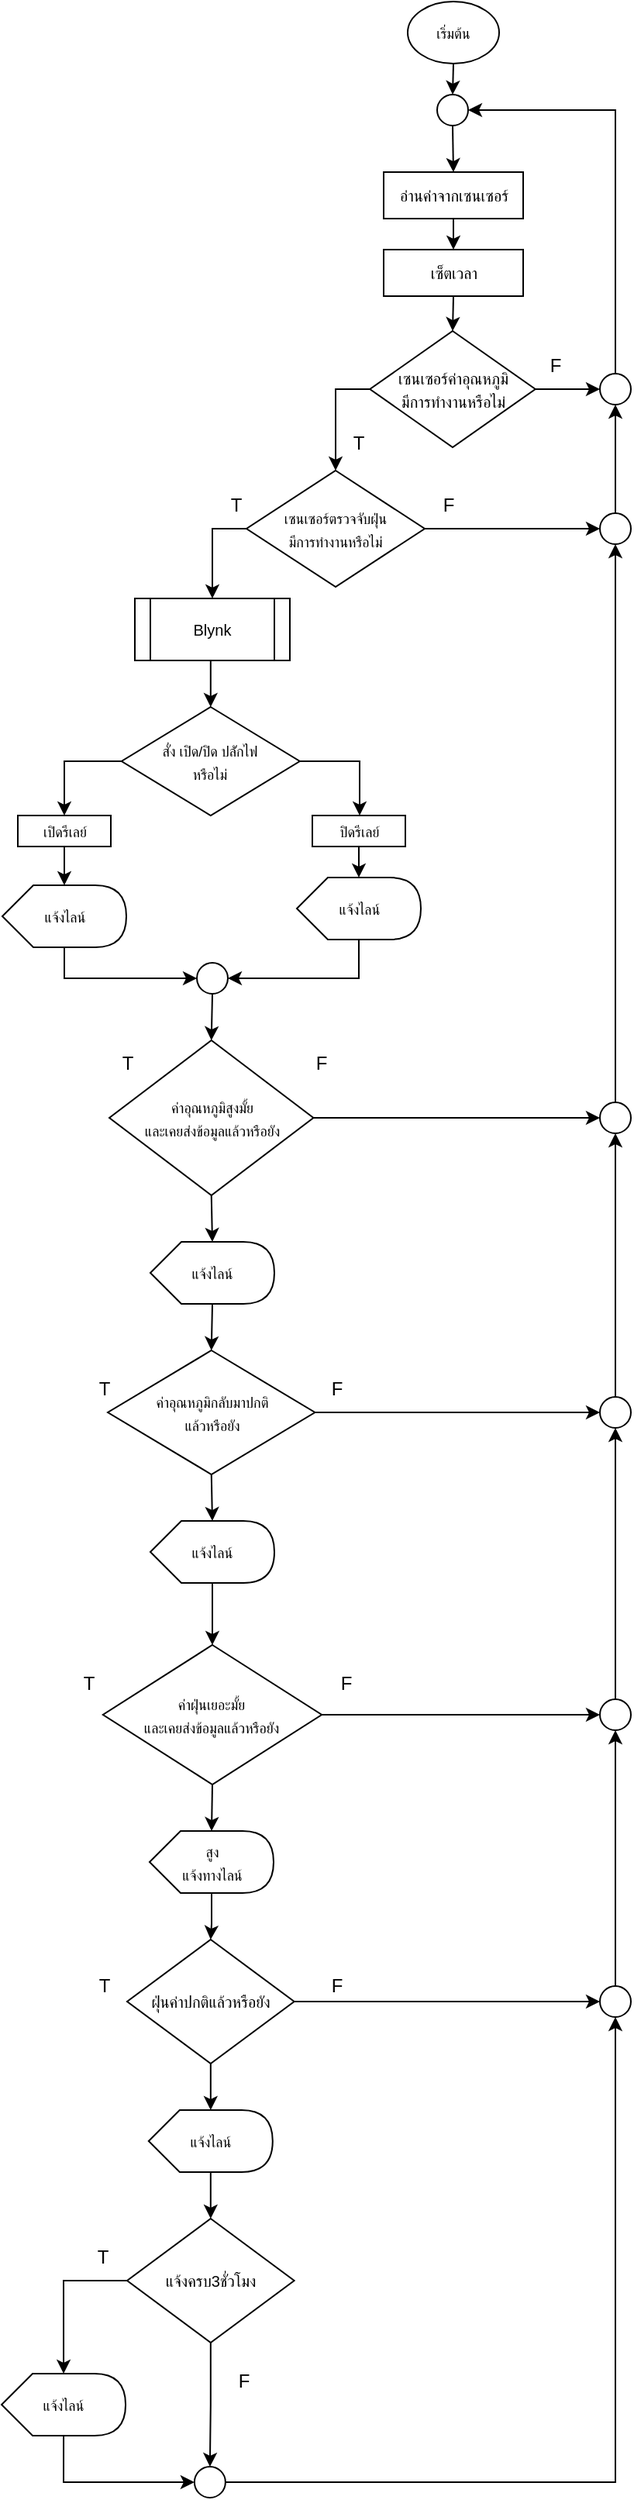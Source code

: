 <mxfile version="24.0.5" type="github">
  <diagram name="หน้า-1" id="D38iJYiWYoByJKxBrV8E">
    <mxGraphModel dx="1290" dy="522" grid="1" gridSize="10" guides="1" tooltips="1" connect="1" arrows="1" fold="1" page="1" pageScale="1" pageWidth="827" pageHeight="1169" math="0" shadow="0">
      <root>
        <mxCell id="0" />
        <mxCell id="1" parent="0" />
        <mxCell id="itMPRGRReH19wazTR6ho-6" style="edgeStyle=orthogonalEdgeStyle;rounded=0;orthogonalLoop=1;jettySize=auto;html=1;exitX=0.5;exitY=1;exitDx=0;exitDy=0;entryX=0.5;entryY=0;entryDx=0;entryDy=0;" parent="1" source="itMPRGRReH19wazTR6ho-1" target="itMPRGRReH19wazTR6ho-2" edge="1">
          <mxGeometry relative="1" as="geometry" />
        </mxCell>
        <mxCell id="itMPRGRReH19wazTR6ho-1" value="&lt;font style=&quot;font-size: 9px;&quot;&gt;เริ่มต้น&lt;/font&gt;" style="ellipse;whiteSpace=wrap;html=1;" parent="1" vertex="1">
          <mxGeometry x="406" width="59" height="40" as="geometry" />
        </mxCell>
        <mxCell id="kBjb4BSSJKRSB1lDl4Vc-3" style="edgeStyle=orthogonalEdgeStyle;rounded=0;orthogonalLoop=1;jettySize=auto;html=1;exitX=0.5;exitY=1;exitDx=0;exitDy=0;entryX=0.5;entryY=0;entryDx=0;entryDy=0;" parent="1" source="itMPRGRReH19wazTR6ho-2" target="itMPRGRReH19wazTR6ho-10" edge="1">
          <mxGeometry relative="1" as="geometry" />
        </mxCell>
        <mxCell id="itMPRGRReH19wazTR6ho-2" value="" style="ellipse;whiteSpace=wrap;html=1;aspect=fixed;" parent="1" vertex="1">
          <mxGeometry x="425" y="60" width="20" height="20" as="geometry" />
        </mxCell>
        <mxCell id="kBjb4BSSJKRSB1lDl4Vc-25" style="edgeStyle=orthogonalEdgeStyle;rounded=0;orthogonalLoop=1;jettySize=auto;html=1;exitX=0.5;exitY=1;exitDx=0;exitDy=0;entryX=0.5;entryY=0;entryDx=0;entryDy=0;" parent="1" source="itMPRGRReH19wazTR6ho-3" target="kBjb4BSSJKRSB1lDl4Vc-22" edge="1">
          <mxGeometry relative="1" as="geometry" />
        </mxCell>
        <mxCell id="itMPRGRReH19wazTR6ho-3" value="&lt;font size=&quot;1&quot;&gt;Blynk&lt;/font&gt;" style="shape=process;whiteSpace=wrap;html=1;backgroundOutline=1;" parent="1" vertex="1">
          <mxGeometry x="230" y="385" width="100" height="40" as="geometry" />
        </mxCell>
        <mxCell id="kBjb4BSSJKRSB1lDl4Vc-5" style="edgeStyle=orthogonalEdgeStyle;rounded=0;orthogonalLoop=1;jettySize=auto;html=1;exitX=0.5;exitY=1;exitDx=0;exitDy=0;entryX=0.5;entryY=0;entryDx=0;entryDy=0;" parent="1" source="itMPRGRReH19wazTR6ho-10" target="kBjb4BSSJKRSB1lDl4Vc-4" edge="1">
          <mxGeometry relative="1" as="geometry" />
        </mxCell>
        <mxCell id="itMPRGRReH19wazTR6ho-10" value="&lt;font size=&quot;1&quot;&gt;อ่านค่าจากเซนเซอร์&lt;/font&gt;" style="rounded=0;whiteSpace=wrap;html=1;" parent="1" vertex="1">
          <mxGeometry x="390.5" y="110" width="90" height="30" as="geometry" />
        </mxCell>
        <mxCell id="kBjb4BSSJKRSB1lDl4Vc-131" style="edgeStyle=orthogonalEdgeStyle;rounded=0;orthogonalLoop=1;jettySize=auto;html=1;exitX=0;exitY=0.5;exitDx=0;exitDy=0;entryX=0.5;entryY=0;entryDx=0;entryDy=0;" parent="1" source="itMPRGRReH19wazTR6ho-18" target="itMPRGRReH19wazTR6ho-3" edge="1">
          <mxGeometry relative="1" as="geometry" />
        </mxCell>
        <mxCell id="kBjb4BSSJKRSB1lDl4Vc-167" style="edgeStyle=orthogonalEdgeStyle;rounded=0;orthogonalLoop=1;jettySize=auto;html=1;exitX=1;exitY=0.5;exitDx=0;exitDy=0;entryX=0;entryY=0.5;entryDx=0;entryDy=0;" parent="1" source="itMPRGRReH19wazTR6ho-18" target="kBjb4BSSJKRSB1lDl4Vc-166" edge="1">
          <mxGeometry relative="1" as="geometry" />
        </mxCell>
        <mxCell id="itMPRGRReH19wazTR6ho-18" value="&lt;font style=&quot;font-size: 9px;&quot;&gt;เซนเซอร์ตรวจจับฝุ่น&lt;/font&gt;&lt;div&gt;&lt;font style=&quot;&quot;&gt;&lt;font style=&quot;font-size: 9px;&quot;&gt;มีการทำงานหรือไม่&lt;/font&gt;&lt;br&gt;&lt;/font&gt;&lt;/div&gt;" style="rhombus;whiteSpace=wrap;html=1;" parent="1" vertex="1">
          <mxGeometry x="302" y="302.5" width="115" height="75" as="geometry" />
        </mxCell>
        <mxCell id="kBjb4BSSJKRSB1lDl4Vc-130" style="edgeStyle=orthogonalEdgeStyle;rounded=0;orthogonalLoop=1;jettySize=auto;html=1;exitX=0;exitY=0.5;exitDx=0;exitDy=0;entryX=0.5;entryY=0;entryDx=0;entryDy=0;" parent="1" source="itMPRGRReH19wazTR6ho-20" target="itMPRGRReH19wazTR6ho-18" edge="1">
          <mxGeometry relative="1" as="geometry" />
        </mxCell>
        <mxCell id="kBjb4BSSJKRSB1lDl4Vc-172" style="edgeStyle=orthogonalEdgeStyle;rounded=0;orthogonalLoop=1;jettySize=auto;html=1;exitX=1;exitY=0.5;exitDx=0;exitDy=0;entryX=0;entryY=0.5;entryDx=0;entryDy=0;" parent="1" source="itMPRGRReH19wazTR6ho-20" target="kBjb4BSSJKRSB1lDl4Vc-168" edge="1">
          <mxGeometry relative="1" as="geometry" />
        </mxCell>
        <mxCell id="itMPRGRReH19wazTR6ho-20" value="&lt;font size=&quot;1&quot;&gt;เซนเซอร์ค่าอุณหภูมิ&lt;/font&gt;&lt;div&gt;&lt;font size=&quot;1&quot;&gt;มีการทำงานหรือไม่&lt;/font&gt;&lt;/div&gt;" style="rhombus;whiteSpace=wrap;html=1;" parent="1" vertex="1">
          <mxGeometry x="381.63" y="212.5" width="106.75" height="75" as="geometry" />
        </mxCell>
        <mxCell id="itMPRGRReH19wazTR6ho-49" value="T" style="text;html=1;align=center;verticalAlign=middle;resizable=0;points=[];autosize=1;strokeColor=none;fillColor=none;" parent="1" vertex="1">
          <mxGeometry x="209.5" y="670" width="30" height="30" as="geometry" />
        </mxCell>
        <mxCell id="itMPRGRReH19wazTR6ho-50" value="F" style="text;html=1;align=center;verticalAlign=middle;resizable=0;points=[];autosize=1;strokeColor=none;fillColor=none;" parent="1" vertex="1">
          <mxGeometry x="485.5" y="220" width="30" height="30" as="geometry" />
        </mxCell>
        <mxCell id="itMPRGRReH19wazTR6ho-51" value="F" style="text;html=1;align=center;verticalAlign=middle;resizable=0;points=[];autosize=1;strokeColor=none;fillColor=none;" parent="1" vertex="1">
          <mxGeometry x="335" y="670" width="30" height="30" as="geometry" />
        </mxCell>
        <mxCell id="itMPRGRReH19wazTR6ho-78" value="F" style="text;html=1;align=center;verticalAlign=middle;resizable=0;points=[];autosize=1;strokeColor=none;fillColor=none;" parent="1" vertex="1">
          <mxGeometry x="350.57" y="1070" width="30" height="30" as="geometry" />
        </mxCell>
        <mxCell id="itMPRGRReH19wazTR6ho-81" value="T" style="text;html=1;align=center;verticalAlign=middle;resizable=0;points=[];autosize=1;strokeColor=none;fillColor=none;" parent="1" vertex="1">
          <mxGeometry x="194.5" y="1265" width="30" height="30" as="geometry" />
        </mxCell>
        <mxCell id="kBjb4BSSJKRSB1lDl4Vc-6" style="edgeStyle=orthogonalEdgeStyle;rounded=0;orthogonalLoop=1;jettySize=auto;html=1;exitX=0.5;exitY=1;exitDx=0;exitDy=0;entryX=0.5;entryY=0;entryDx=0;entryDy=0;" parent="1" source="kBjb4BSSJKRSB1lDl4Vc-4" target="itMPRGRReH19wazTR6ho-20" edge="1">
          <mxGeometry relative="1" as="geometry" />
        </mxCell>
        <mxCell id="kBjb4BSSJKRSB1lDl4Vc-4" value="&lt;font size=&quot;1&quot;&gt;เซ็ตเวลา&lt;/font&gt;" style="rounded=0;whiteSpace=wrap;html=1;" parent="1" vertex="1">
          <mxGeometry x="390.5" y="160" width="90" height="30" as="geometry" />
        </mxCell>
        <mxCell id="kBjb4BSSJKRSB1lDl4Vc-208" style="edgeStyle=orthogonalEdgeStyle;rounded=0;orthogonalLoop=1;jettySize=auto;html=1;exitX=0;exitY=0;exitDx=40;exitDy=40;exitPerimeter=0;entryX=0.5;entryY=0;entryDx=0;entryDy=0;" parent="1" source="kBjb4BSSJKRSB1lDl4Vc-8" target="kBjb4BSSJKRSB1lDl4Vc-178" edge="1">
          <mxGeometry relative="1" as="geometry" />
        </mxCell>
        <mxCell id="kBjb4BSSJKRSB1lDl4Vc-8" value="&lt;font style=&quot;font-size: 9px;&quot;&gt;แจ้งไลน์&lt;/font&gt;" style="shape=display;whiteSpace=wrap;html=1;" parent="1" vertex="1">
          <mxGeometry x="240" y="800" width="80" height="40" as="geometry" />
        </mxCell>
        <mxCell id="kBjb4BSSJKRSB1lDl4Vc-37" style="edgeStyle=orthogonalEdgeStyle;rounded=0;orthogonalLoop=1;jettySize=auto;html=1;exitX=0;exitY=0.5;exitDx=0;exitDy=0;entryX=0.5;entryY=0;entryDx=0;entryDy=0;" parent="1" source="kBjb4BSSJKRSB1lDl4Vc-22" target="kBjb4BSSJKRSB1lDl4Vc-36" edge="1">
          <mxGeometry relative="1" as="geometry" />
        </mxCell>
        <mxCell id="kBjb4BSSJKRSB1lDl4Vc-40" style="edgeStyle=orthogonalEdgeStyle;rounded=0;orthogonalLoop=1;jettySize=auto;html=1;exitX=1;exitY=0.5;exitDx=0;exitDy=0;entryX=0.5;entryY=0;entryDx=0;entryDy=0;" parent="1" source="kBjb4BSSJKRSB1lDl4Vc-22" target="kBjb4BSSJKRSB1lDl4Vc-38" edge="1">
          <mxGeometry relative="1" as="geometry">
            <Array as="points">
              <mxPoint x="375" y="490" />
              <mxPoint x="375" y="525" />
            </Array>
          </mxGeometry>
        </mxCell>
        <mxCell id="kBjb4BSSJKRSB1lDl4Vc-22" value="&lt;font style=&quot;font-size: 9px;&quot;&gt;สั่ง เปิด/ปิด ปลัํกไฟ&lt;/font&gt;&lt;div&gt;&lt;font style=&quot;font-size: 9px;&quot;&gt;หรือไม่&lt;/font&gt;&lt;/div&gt;" style="rhombus;whiteSpace=wrap;html=1;" parent="1" vertex="1">
          <mxGeometry x="221.4" y="455" width="115" height="70" as="geometry" />
        </mxCell>
        <mxCell id="kBjb4BSSJKRSB1lDl4Vc-195" style="edgeStyle=orthogonalEdgeStyle;rounded=0;orthogonalLoop=1;jettySize=auto;html=1;exitX=1;exitY=0.5;exitDx=0;exitDy=0;entryX=0;entryY=0.5;entryDx=0;entryDy=0;" parent="1" source="kBjb4BSSJKRSB1lDl4Vc-27" target="kBjb4BSSJKRSB1lDl4Vc-194" edge="1">
          <mxGeometry relative="1" as="geometry">
            <Array as="points">
              <mxPoint x="530" y="1105" />
            </Array>
          </mxGeometry>
        </mxCell>
        <mxCell id="kBjb4BSSJKRSB1lDl4Vc-27" value="&lt;font style=&quot;font-size: 9px;&quot;&gt;ค่าฝุ่นเยอะมั้ย&lt;/font&gt;&lt;div&gt;&lt;span style=&quot;font-size: 9px;&quot;&gt;และเคยส่งข้อมูลแล้วหรือยัง&lt;/span&gt;&lt;font size=&quot;1&quot;&gt;&lt;br&gt;&lt;/font&gt;&lt;/div&gt;" style="rhombus;whiteSpace=wrap;html=1;" parent="1" vertex="1">
          <mxGeometry x="209.42" y="1060" width="141.15" height="90" as="geometry" />
        </mxCell>
        <mxCell id="kBjb4BSSJKRSB1lDl4Vc-185" style="edgeStyle=orthogonalEdgeStyle;rounded=0;orthogonalLoop=1;jettySize=auto;html=1;exitX=1;exitY=0.5;exitDx=0;exitDy=0;entryX=0;entryY=0.5;entryDx=0;entryDy=0;" parent="1" source="kBjb4BSSJKRSB1lDl4Vc-28" target="kBjb4BSSJKRSB1lDl4Vc-184" edge="1">
          <mxGeometry relative="1" as="geometry" />
        </mxCell>
        <mxCell id="kBjb4BSSJKRSB1lDl4Vc-28" value="&lt;span style=&quot;font-size: 9px;&quot;&gt;ค่าอุณหภูมิสูงมั้ย&lt;/span&gt;&lt;div&gt;&lt;span style=&quot;font-size: 9px;&quot;&gt;และเคยส่งข้อมูลแล้วหรือยัง&lt;/span&gt;&lt;/div&gt;" style="rhombus;whiteSpace=wrap;html=1;" parent="1" vertex="1">
          <mxGeometry x="213.54" y="670" width="131.66" height="100" as="geometry" />
        </mxCell>
        <mxCell id="kBjb4BSSJKRSB1lDl4Vc-30" value="F" style="text;html=1;align=center;verticalAlign=middle;resizable=0;points=[];autosize=1;strokeColor=none;fillColor=none;" parent="1" vertex="1">
          <mxGeometry x="344.5" y="1265" width="30" height="30" as="geometry" />
        </mxCell>
        <mxCell id="kBjb4BSSJKRSB1lDl4Vc-197" style="edgeStyle=orthogonalEdgeStyle;rounded=0;orthogonalLoop=1;jettySize=auto;html=1;exitX=0;exitY=0;exitDx=40;exitDy=40;exitPerimeter=0;" parent="1" source="kBjb4BSSJKRSB1lDl4Vc-33" target="kBjb4BSSJKRSB1lDl4Vc-146" edge="1">
          <mxGeometry relative="1" as="geometry" />
        </mxCell>
        <mxCell id="kBjb4BSSJKRSB1lDl4Vc-33" value="&lt;font style=&quot;font-size: 9px;&quot;&gt;สูง&lt;/font&gt;&lt;div&gt;&lt;font style=&quot;font-size: 9px;&quot;&gt;แจ้งทางไลน์&lt;br&gt;&lt;/font&gt;&lt;/div&gt;" style="shape=display;whiteSpace=wrap;html=1;" parent="1" vertex="1">
          <mxGeometry x="239.5" y="1180" width="80" height="40" as="geometry" />
        </mxCell>
        <mxCell id="kBjb4BSSJKRSB1lDl4Vc-44" style="edgeStyle=orthogonalEdgeStyle;rounded=0;orthogonalLoop=1;jettySize=auto;html=1;exitX=0.5;exitY=1;exitDx=0;exitDy=0;" parent="1" source="kBjb4BSSJKRSB1lDl4Vc-36" target="kBjb4BSSJKRSB1lDl4Vc-41" edge="1">
          <mxGeometry relative="1" as="geometry" />
        </mxCell>
        <mxCell id="kBjb4BSSJKRSB1lDl4Vc-36" value="&lt;font style=&quot;font-size: 9px;&quot;&gt;เปิดรีเลย์&lt;/font&gt;" style="rounded=0;whiteSpace=wrap;html=1;" parent="1" vertex="1">
          <mxGeometry x="154.5" y="525" width="60" height="20" as="geometry" />
        </mxCell>
        <mxCell id="kBjb4BSSJKRSB1lDl4Vc-38" value="&lt;font style=&quot;font-size: 9px;&quot;&gt;ปิดรีเลย์&lt;/font&gt;" style="rounded=0;whiteSpace=wrap;html=1;" parent="1" vertex="1">
          <mxGeometry x="344.5" y="525" width="60" height="20" as="geometry" />
        </mxCell>
        <mxCell id="kBjb4BSSJKRSB1lDl4Vc-46" style="edgeStyle=orthogonalEdgeStyle;rounded=0;orthogonalLoop=1;jettySize=auto;html=1;exitX=0;exitY=0;exitDx=40;exitDy=40;exitPerimeter=0;entryX=0;entryY=0.5;entryDx=0;entryDy=0;" parent="1" source="kBjb4BSSJKRSB1lDl4Vc-41" target="kBjb4BSSJKRSB1lDl4Vc-45" edge="1">
          <mxGeometry relative="1" as="geometry" />
        </mxCell>
        <mxCell id="kBjb4BSSJKRSB1lDl4Vc-41" value="&lt;font style=&quot;font-size: 9px;&quot;&gt;แจ้งไลน์&lt;/font&gt;" style="shape=display;whiteSpace=wrap;html=1;" parent="1" vertex="1">
          <mxGeometry x="144.5" y="570" width="80" height="40" as="geometry" />
        </mxCell>
        <mxCell id="kBjb4BSSJKRSB1lDl4Vc-47" style="edgeStyle=orthogonalEdgeStyle;rounded=0;orthogonalLoop=1;jettySize=auto;html=1;exitX=0;exitY=0;exitDx=40;exitDy=40;exitPerimeter=0;entryX=1;entryY=0.5;entryDx=0;entryDy=0;" parent="1" source="kBjb4BSSJKRSB1lDl4Vc-42" target="kBjb4BSSJKRSB1lDl4Vc-45" edge="1">
          <mxGeometry relative="1" as="geometry" />
        </mxCell>
        <mxCell id="kBjb4BSSJKRSB1lDl4Vc-42" value="&lt;font style=&quot;font-size: 9px;&quot;&gt;แจ้งไลน์&lt;/font&gt;" style="shape=display;whiteSpace=wrap;html=1;" parent="1" vertex="1">
          <mxGeometry x="334.5" y="565" width="80" height="40" as="geometry" />
        </mxCell>
        <mxCell id="kBjb4BSSJKRSB1lDl4Vc-43" style="edgeStyle=orthogonalEdgeStyle;rounded=0;orthogonalLoop=1;jettySize=auto;html=1;exitX=0.5;exitY=1;exitDx=0;exitDy=0;entryX=0;entryY=0;entryDx=40;entryDy=0;entryPerimeter=0;" parent="1" source="kBjb4BSSJKRSB1lDl4Vc-38" target="kBjb4BSSJKRSB1lDl4Vc-42" edge="1">
          <mxGeometry relative="1" as="geometry" />
        </mxCell>
        <mxCell id="kBjb4BSSJKRSB1lDl4Vc-132" style="edgeStyle=orthogonalEdgeStyle;rounded=0;orthogonalLoop=1;jettySize=auto;html=1;exitX=0.5;exitY=1;exitDx=0;exitDy=0;entryX=0.5;entryY=0;entryDx=0;entryDy=0;" parent="1" source="kBjb4BSSJKRSB1lDl4Vc-45" target="kBjb4BSSJKRSB1lDl4Vc-28" edge="1">
          <mxGeometry relative="1" as="geometry" />
        </mxCell>
        <mxCell id="kBjb4BSSJKRSB1lDl4Vc-45" value="" style="ellipse;whiteSpace=wrap;html=1;aspect=fixed;" parent="1" vertex="1">
          <mxGeometry x="270" y="620" width="20" height="20" as="geometry" />
        </mxCell>
        <mxCell id="kBjb4BSSJKRSB1lDl4Vc-56" value="T" style="text;html=1;align=center;verticalAlign=middle;resizable=0;points=[];autosize=1;strokeColor=none;fillColor=none;" parent="1" vertex="1">
          <mxGeometry x="184.5" y="1070" width="30" height="30" as="geometry" />
        </mxCell>
        <mxCell id="kBjb4BSSJKRSB1lDl4Vc-201" style="edgeStyle=orthogonalEdgeStyle;rounded=0;orthogonalLoop=1;jettySize=auto;html=1;exitX=1;exitY=0.5;exitDx=0;exitDy=0;entryX=0.5;entryY=1;entryDx=0;entryDy=0;" parent="1" source="kBjb4BSSJKRSB1lDl4Vc-64" target="kBjb4BSSJKRSB1lDl4Vc-198" edge="1">
          <mxGeometry relative="1" as="geometry" />
        </mxCell>
        <mxCell id="kBjb4BSSJKRSB1lDl4Vc-64" value="" style="ellipse;whiteSpace=wrap;html=1;aspect=fixed;" parent="1" vertex="1">
          <mxGeometry x="268.44" y="1590" width="20" height="20" as="geometry" />
        </mxCell>
        <mxCell id="kBjb4BSSJKRSB1lDl4Vc-128" value="T" style="text;html=1;align=center;verticalAlign=middle;resizable=0;points=[];autosize=1;strokeColor=none;fillColor=none;" parent="1" vertex="1">
          <mxGeometry x="359" y="270" width="30" height="30" as="geometry" />
        </mxCell>
        <mxCell id="kBjb4BSSJKRSB1lDl4Vc-199" style="edgeStyle=orthogonalEdgeStyle;rounded=0;orthogonalLoop=1;jettySize=auto;html=1;exitX=1;exitY=0.5;exitDx=0;exitDy=0;entryX=0;entryY=0.5;entryDx=0;entryDy=0;" parent="1" source="kBjb4BSSJKRSB1lDl4Vc-146" target="kBjb4BSSJKRSB1lDl4Vc-198" edge="1">
          <mxGeometry relative="1" as="geometry" />
        </mxCell>
        <mxCell id="kBjb4BSSJKRSB1lDl4Vc-146" value="&lt;font size=&quot;1&quot;&gt;ฝุ่นค่าปกติแล้วหรือยัง&lt;/font&gt;" style="rhombus;whiteSpace=wrap;html=1;" parent="1" vertex="1">
          <mxGeometry x="225" y="1250" width="107.81" height="80" as="geometry" />
        </mxCell>
        <mxCell id="kBjb4BSSJKRSB1lDl4Vc-214" style="edgeStyle=orthogonalEdgeStyle;rounded=0;orthogonalLoop=1;jettySize=auto;html=1;exitX=0;exitY=0;exitDx=40;exitDy=40;exitPerimeter=0;entryX=0.5;entryY=0;entryDx=0;entryDy=0;" parent="1" source="kBjb4BSSJKRSB1lDl4Vc-150" target="kBjb4BSSJKRSB1lDl4Vc-154" edge="1">
          <mxGeometry relative="1" as="geometry" />
        </mxCell>
        <mxCell id="kBjb4BSSJKRSB1lDl4Vc-150" value="&lt;div&gt;&lt;font style=&quot;font-size: 9px;&quot;&gt;แจ้งไลน์&lt;br&gt;&lt;/font&gt;&lt;/div&gt;" style="shape=display;whiteSpace=wrap;html=1;" parent="1" vertex="1">
          <mxGeometry x="238.9" y="1360" width="80" height="40" as="geometry" />
        </mxCell>
        <mxCell id="kBjb4BSSJKRSB1lDl4Vc-160" style="edgeStyle=orthogonalEdgeStyle;rounded=0;orthogonalLoop=1;jettySize=auto;html=1;exitX=0.5;exitY=1;exitDx=0;exitDy=0;entryX=0.5;entryY=0;entryDx=0;entryDy=0;" parent="1" source="kBjb4BSSJKRSB1lDl4Vc-154" target="kBjb4BSSJKRSB1lDl4Vc-64" edge="1">
          <mxGeometry relative="1" as="geometry" />
        </mxCell>
        <mxCell id="kBjb4BSSJKRSB1lDl4Vc-154" value="&lt;font size=&quot;1&quot;&gt;แจ้งครบ3ชั่วโมง&lt;/font&gt;" style="rhombus;whiteSpace=wrap;html=1;" parent="1" vertex="1">
          <mxGeometry x="225.0" y="1430" width="107.81" height="80" as="geometry" />
        </mxCell>
        <mxCell id="kBjb4BSSJKRSB1lDl4Vc-159" style="edgeStyle=orthogonalEdgeStyle;rounded=0;orthogonalLoop=1;jettySize=auto;html=1;exitX=0;exitY=0;exitDx=40;exitDy=40;exitPerimeter=0;entryX=0;entryY=0.5;entryDx=0;entryDy=0;" parent="1" source="kBjb4BSSJKRSB1lDl4Vc-155" target="kBjb4BSSJKRSB1lDl4Vc-64" edge="1">
          <mxGeometry relative="1" as="geometry" />
        </mxCell>
        <mxCell id="kBjb4BSSJKRSB1lDl4Vc-155" value="&lt;div&gt;&lt;font style=&quot;font-size: 9px;&quot;&gt;แจ้งไลน์&lt;br&gt;&lt;/font&gt;&lt;/div&gt;" style="shape=display;whiteSpace=wrap;html=1;" parent="1" vertex="1">
          <mxGeometry x="144.03" y="1530" width="80" height="40" as="geometry" />
        </mxCell>
        <mxCell id="kBjb4BSSJKRSB1lDl4Vc-156" style="edgeStyle=orthogonalEdgeStyle;rounded=0;orthogonalLoop=1;jettySize=auto;html=1;exitX=0;exitY=0.5;exitDx=0;exitDy=0;entryX=0;entryY=0;entryDx=40;entryDy=0;entryPerimeter=0;" parent="1" source="kBjb4BSSJKRSB1lDl4Vc-154" target="kBjb4BSSJKRSB1lDl4Vc-155" edge="1">
          <mxGeometry relative="1" as="geometry" />
        </mxCell>
        <mxCell id="kBjb4BSSJKRSB1lDl4Vc-164" value="T" style="text;html=1;align=center;verticalAlign=middle;resizable=0;points=[];autosize=1;strokeColor=none;fillColor=none;" parent="1" vertex="1">
          <mxGeometry x="194.03" y="1440" width="30" height="30" as="geometry" />
        </mxCell>
        <mxCell id="kBjb4BSSJKRSB1lDl4Vc-165" value="F" style="text;html=1;align=center;verticalAlign=middle;resizable=0;points=[];autosize=1;strokeColor=none;fillColor=none;" parent="1" vertex="1">
          <mxGeometry x="284.53" y="1520" width="30" height="30" as="geometry" />
        </mxCell>
        <mxCell id="kBjb4BSSJKRSB1lDl4Vc-173" style="edgeStyle=orthogonalEdgeStyle;rounded=0;orthogonalLoop=1;jettySize=auto;html=1;exitX=0.5;exitY=0;exitDx=0;exitDy=0;entryX=0.5;entryY=1;entryDx=0;entryDy=0;" parent="1" source="kBjb4BSSJKRSB1lDl4Vc-166" target="kBjb4BSSJKRSB1lDl4Vc-168" edge="1">
          <mxGeometry relative="1" as="geometry" />
        </mxCell>
        <mxCell id="kBjb4BSSJKRSB1lDl4Vc-166" value="" style="ellipse;whiteSpace=wrap;html=1;aspect=fixed;" parent="1" vertex="1">
          <mxGeometry x="530" y="330" width="20" height="20" as="geometry" />
        </mxCell>
        <mxCell id="kBjb4BSSJKRSB1lDl4Vc-174" style="edgeStyle=orthogonalEdgeStyle;rounded=0;orthogonalLoop=1;jettySize=auto;html=1;exitX=0.5;exitY=0;exitDx=0;exitDy=0;entryX=1;entryY=0.5;entryDx=0;entryDy=0;" parent="1" source="kBjb4BSSJKRSB1lDl4Vc-168" target="itMPRGRReH19wazTR6ho-2" edge="1">
          <mxGeometry relative="1" as="geometry" />
        </mxCell>
        <mxCell id="kBjb4BSSJKRSB1lDl4Vc-168" value="" style="ellipse;whiteSpace=wrap;html=1;aspect=fixed;" parent="1" vertex="1">
          <mxGeometry x="530" y="240" width="20" height="20" as="geometry" />
        </mxCell>
        <mxCell id="kBjb4BSSJKRSB1lDl4Vc-175" value="T" style="text;html=1;align=center;verticalAlign=middle;resizable=0;points=[];autosize=1;strokeColor=none;fillColor=none;" parent="1" vertex="1">
          <mxGeometry x="280" y="310" width="30" height="30" as="geometry" />
        </mxCell>
        <mxCell id="kBjb4BSSJKRSB1lDl4Vc-176" value="F" style="text;html=1;align=center;verticalAlign=middle;resizable=0;points=[];autosize=1;strokeColor=none;fillColor=none;" parent="1" vertex="1">
          <mxGeometry x="417" y="310" width="30" height="30" as="geometry" />
        </mxCell>
        <mxCell id="kBjb4BSSJKRSB1lDl4Vc-190" style="edgeStyle=orthogonalEdgeStyle;rounded=0;orthogonalLoop=1;jettySize=auto;html=1;exitX=1;exitY=0.5;exitDx=0;exitDy=0;entryX=0;entryY=0.5;entryDx=0;entryDy=0;" parent="1" source="kBjb4BSSJKRSB1lDl4Vc-178" target="kBjb4BSSJKRSB1lDl4Vc-189" edge="1">
          <mxGeometry relative="1" as="geometry" />
        </mxCell>
        <mxCell id="kBjb4BSSJKRSB1lDl4Vc-178" value="&lt;font style=&quot;font-size: 9px;&quot;&gt;ค่าอุณหภูมิกลับมาปกติ&lt;/font&gt;&lt;div&gt;&lt;font style=&quot;font-size: 9px;&quot;&gt;แล้วหรือยัง&lt;/font&gt;&lt;/div&gt;" style="rhombus;whiteSpace=wrap;html=1;" parent="1" vertex="1">
          <mxGeometry x="212.55" y="870" width="133.65" height="80" as="geometry" />
        </mxCell>
        <mxCell id="kBjb4BSSJKRSB1lDl4Vc-186" style="edgeStyle=orthogonalEdgeStyle;rounded=0;orthogonalLoop=1;jettySize=auto;html=1;exitX=0.5;exitY=0;exitDx=0;exitDy=0;entryX=0.5;entryY=1;entryDx=0;entryDy=0;" parent="1" source="kBjb4BSSJKRSB1lDl4Vc-184" target="kBjb4BSSJKRSB1lDl4Vc-166" edge="1">
          <mxGeometry relative="1" as="geometry" />
        </mxCell>
        <mxCell id="kBjb4BSSJKRSB1lDl4Vc-184" value="" style="ellipse;whiteSpace=wrap;html=1;aspect=fixed;" parent="1" vertex="1">
          <mxGeometry x="530" y="710" width="20" height="20" as="geometry" />
        </mxCell>
        <mxCell id="kBjb4BSSJKRSB1lDl4Vc-210" style="edgeStyle=orthogonalEdgeStyle;rounded=0;orthogonalLoop=1;jettySize=auto;html=1;exitX=0;exitY=0;exitDx=40;exitDy=40;exitPerimeter=0;entryX=0.5;entryY=0;entryDx=0;entryDy=0;" parent="1" source="kBjb4BSSJKRSB1lDl4Vc-187" target="kBjb4BSSJKRSB1lDl4Vc-27" edge="1">
          <mxGeometry relative="1" as="geometry" />
        </mxCell>
        <mxCell id="kBjb4BSSJKRSB1lDl4Vc-187" value="&lt;div&gt;&lt;font style=&quot;font-size: 9px;&quot;&gt;แจ้งไลน์&lt;/font&gt;&lt;/div&gt;" style="shape=display;whiteSpace=wrap;html=1;" parent="1" vertex="1">
          <mxGeometry x="240" y="980" width="80" height="40" as="geometry" />
        </mxCell>
        <mxCell id="kBjb4BSSJKRSB1lDl4Vc-191" style="edgeStyle=orthogonalEdgeStyle;rounded=0;orthogonalLoop=1;jettySize=auto;html=1;exitX=0.5;exitY=0;exitDx=0;exitDy=0;entryX=0.5;entryY=1;entryDx=0;entryDy=0;" parent="1" source="kBjb4BSSJKRSB1lDl4Vc-189" target="kBjb4BSSJKRSB1lDl4Vc-184" edge="1">
          <mxGeometry relative="1" as="geometry" />
        </mxCell>
        <mxCell id="kBjb4BSSJKRSB1lDl4Vc-189" value="" style="ellipse;whiteSpace=wrap;html=1;aspect=fixed;" parent="1" vertex="1">
          <mxGeometry x="530" y="900" width="20" height="20" as="geometry" />
        </mxCell>
        <mxCell id="kBjb4BSSJKRSB1lDl4Vc-196" style="edgeStyle=orthogonalEdgeStyle;rounded=0;orthogonalLoop=1;jettySize=auto;html=1;exitX=0.5;exitY=0;exitDx=0;exitDy=0;entryX=0.5;entryY=1;entryDx=0;entryDy=0;" parent="1" source="kBjb4BSSJKRSB1lDl4Vc-194" target="kBjb4BSSJKRSB1lDl4Vc-189" edge="1">
          <mxGeometry relative="1" as="geometry" />
        </mxCell>
        <mxCell id="kBjb4BSSJKRSB1lDl4Vc-194" value="" style="ellipse;whiteSpace=wrap;html=1;aspect=fixed;" parent="1" vertex="1">
          <mxGeometry x="530" y="1095" width="20" height="20" as="geometry" />
        </mxCell>
        <mxCell id="kBjb4BSSJKRSB1lDl4Vc-200" style="edgeStyle=orthogonalEdgeStyle;rounded=0;orthogonalLoop=1;jettySize=auto;html=1;exitX=0.5;exitY=0;exitDx=0;exitDy=0;entryX=0.5;entryY=1;entryDx=0;entryDy=0;" parent="1" source="kBjb4BSSJKRSB1lDl4Vc-198" target="kBjb4BSSJKRSB1lDl4Vc-194" edge="1">
          <mxGeometry relative="1" as="geometry" />
        </mxCell>
        <mxCell id="kBjb4BSSJKRSB1lDl4Vc-198" value="" style="ellipse;whiteSpace=wrap;html=1;aspect=fixed;" parent="1" vertex="1">
          <mxGeometry x="530" y="1280" width="20" height="20" as="geometry" />
        </mxCell>
        <mxCell id="kBjb4BSSJKRSB1lDl4Vc-202" value="T" style="text;html=1;align=center;verticalAlign=middle;resizable=0;points=[];autosize=1;strokeColor=none;fillColor=none;" parent="1" vertex="1">
          <mxGeometry x="194.5" y="880" width="30" height="30" as="geometry" />
        </mxCell>
        <mxCell id="kBjb4BSSJKRSB1lDl4Vc-204" value="F" style="text;html=1;align=center;verticalAlign=middle;resizable=0;points=[];autosize=1;strokeColor=none;fillColor=none;" parent="1" vertex="1">
          <mxGeometry x="344.5" y="880" width="30" height="30" as="geometry" />
        </mxCell>
        <mxCell id="kBjb4BSSJKRSB1lDl4Vc-206" style="edgeStyle=orthogonalEdgeStyle;rounded=0;orthogonalLoop=1;jettySize=auto;html=1;exitX=0.5;exitY=1;exitDx=0;exitDy=0;entryX=0;entryY=0;entryDx=40;entryDy=0;entryPerimeter=0;" parent="1" source="kBjb4BSSJKRSB1lDl4Vc-28" target="kBjb4BSSJKRSB1lDl4Vc-8" edge="1">
          <mxGeometry relative="1" as="geometry" />
        </mxCell>
        <mxCell id="kBjb4BSSJKRSB1lDl4Vc-209" style="edgeStyle=orthogonalEdgeStyle;rounded=0;orthogonalLoop=1;jettySize=auto;html=1;exitX=0.5;exitY=1;exitDx=0;exitDy=0;entryX=0;entryY=0;entryDx=40;entryDy=0;entryPerimeter=0;" parent="1" source="kBjb4BSSJKRSB1lDl4Vc-178" target="kBjb4BSSJKRSB1lDl4Vc-187" edge="1">
          <mxGeometry relative="1" as="geometry" />
        </mxCell>
        <mxCell id="kBjb4BSSJKRSB1lDl4Vc-213" style="edgeStyle=orthogonalEdgeStyle;rounded=0;orthogonalLoop=1;jettySize=auto;html=1;exitX=0.5;exitY=1;exitDx=0;exitDy=0;entryX=0;entryY=0;entryDx=40;entryDy=0;entryPerimeter=0;" parent="1" source="kBjb4BSSJKRSB1lDl4Vc-27" target="kBjb4BSSJKRSB1lDl4Vc-33" edge="1">
          <mxGeometry relative="1" as="geometry" />
        </mxCell>
        <mxCell id="kBjb4BSSJKRSB1lDl4Vc-215" style="edgeStyle=orthogonalEdgeStyle;rounded=0;orthogonalLoop=1;jettySize=auto;html=1;exitX=0.5;exitY=1;exitDx=0;exitDy=0;entryX=0;entryY=0;entryDx=40;entryDy=0;entryPerimeter=0;" parent="1" source="kBjb4BSSJKRSB1lDl4Vc-146" target="kBjb4BSSJKRSB1lDl4Vc-150" edge="1">
          <mxGeometry relative="1" as="geometry" />
        </mxCell>
      </root>
    </mxGraphModel>
  </diagram>
</mxfile>
